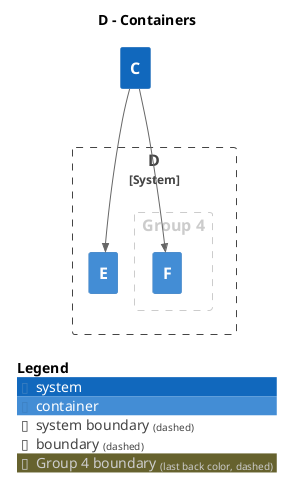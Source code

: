 @startuml
set separator none
title D - Containers

top to bottom direction

!include <C4/C4>
!include <C4/C4_Context>
!include <C4/C4_Container>

System(C, "C", $descr="", $tags="", $link="")

System_Boundary("D_boundary", "D", $tags="") {
  AddBoundaryTag("Group 4", $borderColor="#cccccc", $fontColor="#cccccc", $borderStyle="dashed")
  Boundary(group_1, "Group 4", $tags="Group 4") {
    Container(D.F, "F", $techn="", $descr="", $tags="", $link="")
  }

  Container(D.E, "E", $techn="", $descr="", $tags="", $link="")
}

Rel(C, D.E, "", $techn="", $tags="", $link="")
Rel(C, D.F, "", $techn="", $tags="", $link="")

SHOW_LEGEND(true)
@enduml